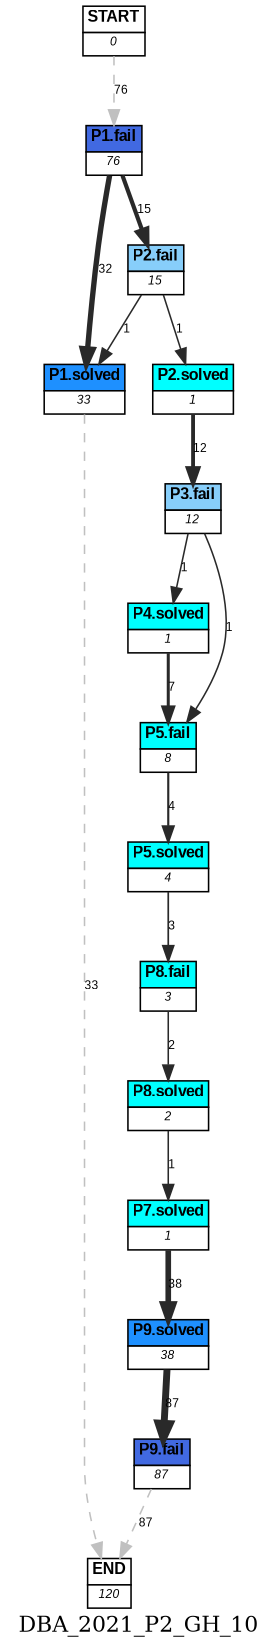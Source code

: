 digraph DBA_2021_P2_GH_10 {
	label=DBA_2021_P2_GH_10;
	dpi = 150
	size="16,11!";
	margin = 0;
"START" [shape=plain, label=<<table border="0" cellborder="1" cellspacing="0"><tr><td bgcolor="white"><FONT face="Arial" POINT-SIZE="10"><b>START</b></FONT></td></tr><tr><td bgcolor="white"><FONT face="Arial" POINT-SIZE="8"><i>0</i></FONT></td></tr></table>>]

"P1.fail" [shape=plain, label=<<table border="0" cellborder="1" cellspacing="0"><tr><td bgcolor="royalblue"><FONT face="Arial" POINT-SIZE="10"><b>P1.fail</b></FONT></td></tr><tr><td bgcolor="white"><FONT face="Arial" POINT-SIZE="8"><i>76</i></FONT></td></tr></table>>]

"P1.solved" [shape=plain, label=<<table border="0" cellborder="1" cellspacing="0"><tr><td bgcolor="dodgerblue"><FONT face="Arial" POINT-SIZE="10"><b>P1.solved</b></FONT></td></tr><tr><td bgcolor="white"><FONT face="Arial" POINT-SIZE="8"><i>33</i></FONT></td></tr></table>>]

"P2.fail" [shape=plain, label=<<table border="0" cellborder="1" cellspacing="0"><tr><td bgcolor="lightskyblue"><FONT face="Arial" POINT-SIZE="10"><b>P2.fail</b></FONT></td></tr><tr><td bgcolor="white"><FONT face="Arial" POINT-SIZE="8"><i>15</i></FONT></td></tr></table>>]

"P2.solved" [shape=plain, label=<<table border="0" cellborder="1" cellspacing="0"><tr><td bgcolor="aqua"><FONT face="Arial" POINT-SIZE="10"><b>P2.solved</b></FONT></td></tr><tr><td bgcolor="white"><FONT face="Arial" POINT-SIZE="8"><i>1</i></FONT></td></tr></table>>]

"P3.fail" [shape=plain, label=<<table border="0" cellborder="1" cellspacing="0"><tr><td bgcolor="lightskyblue"><FONT face="Arial" POINT-SIZE="10"><b>P3.fail</b></FONT></td></tr><tr><td bgcolor="white"><FONT face="Arial" POINT-SIZE="8"><i>12</i></FONT></td></tr></table>>]

"P4.solved" [shape=plain, label=<<table border="0" cellborder="1" cellspacing="0"><tr><td bgcolor="aqua"><FONT face="Arial" POINT-SIZE="10"><b>P4.solved</b></FONT></td></tr><tr><td bgcolor="white"><FONT face="Arial" POINT-SIZE="8"><i>1</i></FONT></td></tr></table>>]

"P5.fail" [shape=plain, label=<<table border="0" cellborder="1" cellspacing="0"><tr><td bgcolor="aqua"><FONT face="Arial" POINT-SIZE="10"><b>P5.fail</b></FONT></td></tr><tr><td bgcolor="white"><FONT face="Arial" POINT-SIZE="8"><i>8</i></FONT></td></tr></table>>]

"P5.solved" [shape=plain, label=<<table border="0" cellborder="1" cellspacing="0"><tr><td bgcolor="aqua"><FONT face="Arial" POINT-SIZE="10"><b>P5.solved</b></FONT></td></tr><tr><td bgcolor="white"><FONT face="Arial" POINT-SIZE="8"><i>4</i></FONT></td></tr></table>>]

"P8.fail" [shape=plain, label=<<table border="0" cellborder="1" cellspacing="0"><tr><td bgcolor="aqua"><FONT face="Arial" POINT-SIZE="10"><b>P8.fail</b></FONT></td></tr><tr><td bgcolor="white"><FONT face="Arial" POINT-SIZE="8"><i>3</i></FONT></td></tr></table>>]

"P8.solved" [shape=plain, label=<<table border="0" cellborder="1" cellspacing="0"><tr><td bgcolor="aqua"><FONT face="Arial" POINT-SIZE="10"><b>P8.solved</b></FONT></td></tr><tr><td bgcolor="white"><FONT face="Arial" POINT-SIZE="8"><i>2</i></FONT></td></tr></table>>]

"P7.solved" [shape=plain, label=<<table border="0" cellborder="1" cellspacing="0"><tr><td bgcolor="aqua"><FONT face="Arial" POINT-SIZE="10"><b>P7.solved</b></FONT></td></tr><tr><td bgcolor="white"><FONT face="Arial" POINT-SIZE="8"><i>1</i></FONT></td></tr></table>>]

"P9.solved" [shape=plain, label=<<table border="0" cellborder="1" cellspacing="0"><tr><td bgcolor="dodgerblue"><FONT face="Arial" POINT-SIZE="10"><b>P9.solved</b></FONT></td></tr><tr><td bgcolor="white"><FONT face="Arial" POINT-SIZE="8"><i>38</i></FONT></td></tr></table>>]

"P9.fail" [shape=plain, label=<<table border="0" cellborder="1" cellspacing="0"><tr><td bgcolor="royalblue"><FONT face="Arial" POINT-SIZE="10"><b>P9.fail</b></FONT></td></tr><tr><td bgcolor="white"><FONT face="Arial" POINT-SIZE="8"><i>87</i></FONT></td></tr></table>>]

"END" [shape=plain, label=<<table border="0" cellborder="1" cellspacing="0"><tr><td bgcolor="white"><FONT face="Arial" POINT-SIZE="10"><b>END</b></FONT></td></tr><tr><td bgcolor="white"><FONT face="Arial" POINT-SIZE="8"><i>120</i></FONT></td></tr></table>>]

"START" -> "P1.fail" [ style = dashed color=grey label ="76" labelfloat=false fontname="Arial" fontsize=8]

"P1.fail" -> "P1.solved" [ color=grey16 penwidth = "3.46573590279973"label ="32" labelfloat=false fontname="Arial" fontsize=8]

"P1.fail" -> "P2.fail" [ color=grey16 penwidth = "2.70805020110221"label ="15" labelfloat=false fontname="Arial" fontsize=8]

"P1.solved" -> "END" [ style = dashed color=grey label ="33" labelfloat=false fontname="Arial" fontsize=8]

"P2.fail" -> "P1.solved" [ color=grey16 penwidth = "1"label ="1" labelfloat=false fontname="Arial" fontsize=8]

"P2.fail" -> "P2.solved" [ color=grey16 penwidth = "1"label ="1" labelfloat=false fontname="Arial" fontsize=8]

"P2.solved" -> "P3.fail" [ color=grey16 penwidth = "2.484906649788"label ="12" labelfloat=false fontname="Arial" fontsize=8]

"P3.fail" -> "P4.solved" [ color=grey16 penwidth = "1"label ="1" labelfloat=false fontname="Arial" fontsize=8]

"P3.fail" -> "P5.fail" [ color=grey16 penwidth = "1"label ="1" labelfloat=false fontname="Arial" fontsize=8]

"P4.solved" -> "P5.fail" [ color=grey16 penwidth = "1.94591014905531"label ="7" labelfloat=false fontname="Arial" fontsize=8]

"P5.fail" -> "P5.solved" [ color=grey16 penwidth = "1.38629436111989"label ="4" labelfloat=false fontname="Arial" fontsize=8]

"P5.solved" -> "P8.fail" [ color=grey16 penwidth = "1.09861228866811"label ="3" labelfloat=false fontname="Arial" fontsize=8]

"P8.fail" -> "P8.solved" [ color=grey16 penwidth = "1"label ="2" labelfloat=false fontname="Arial" fontsize=8]

"P8.solved" -> "P7.solved" [ color=grey16 penwidth = "1"label ="1" labelfloat=false fontname="Arial" fontsize=8]

"P7.solved" -> "P9.solved" [ color=grey16 penwidth = "3.63758615972639"label ="38" labelfloat=false fontname="Arial" fontsize=8]

"P9.solved" -> "P9.fail" [ color=grey16 penwidth = "4.46590811865458"label ="87" labelfloat=false fontname="Arial" fontsize=8]

"P9.fail" -> "END" [ style = dashed color=grey label ="87" labelfloat=false fontname="Arial" fontsize=8]

}
